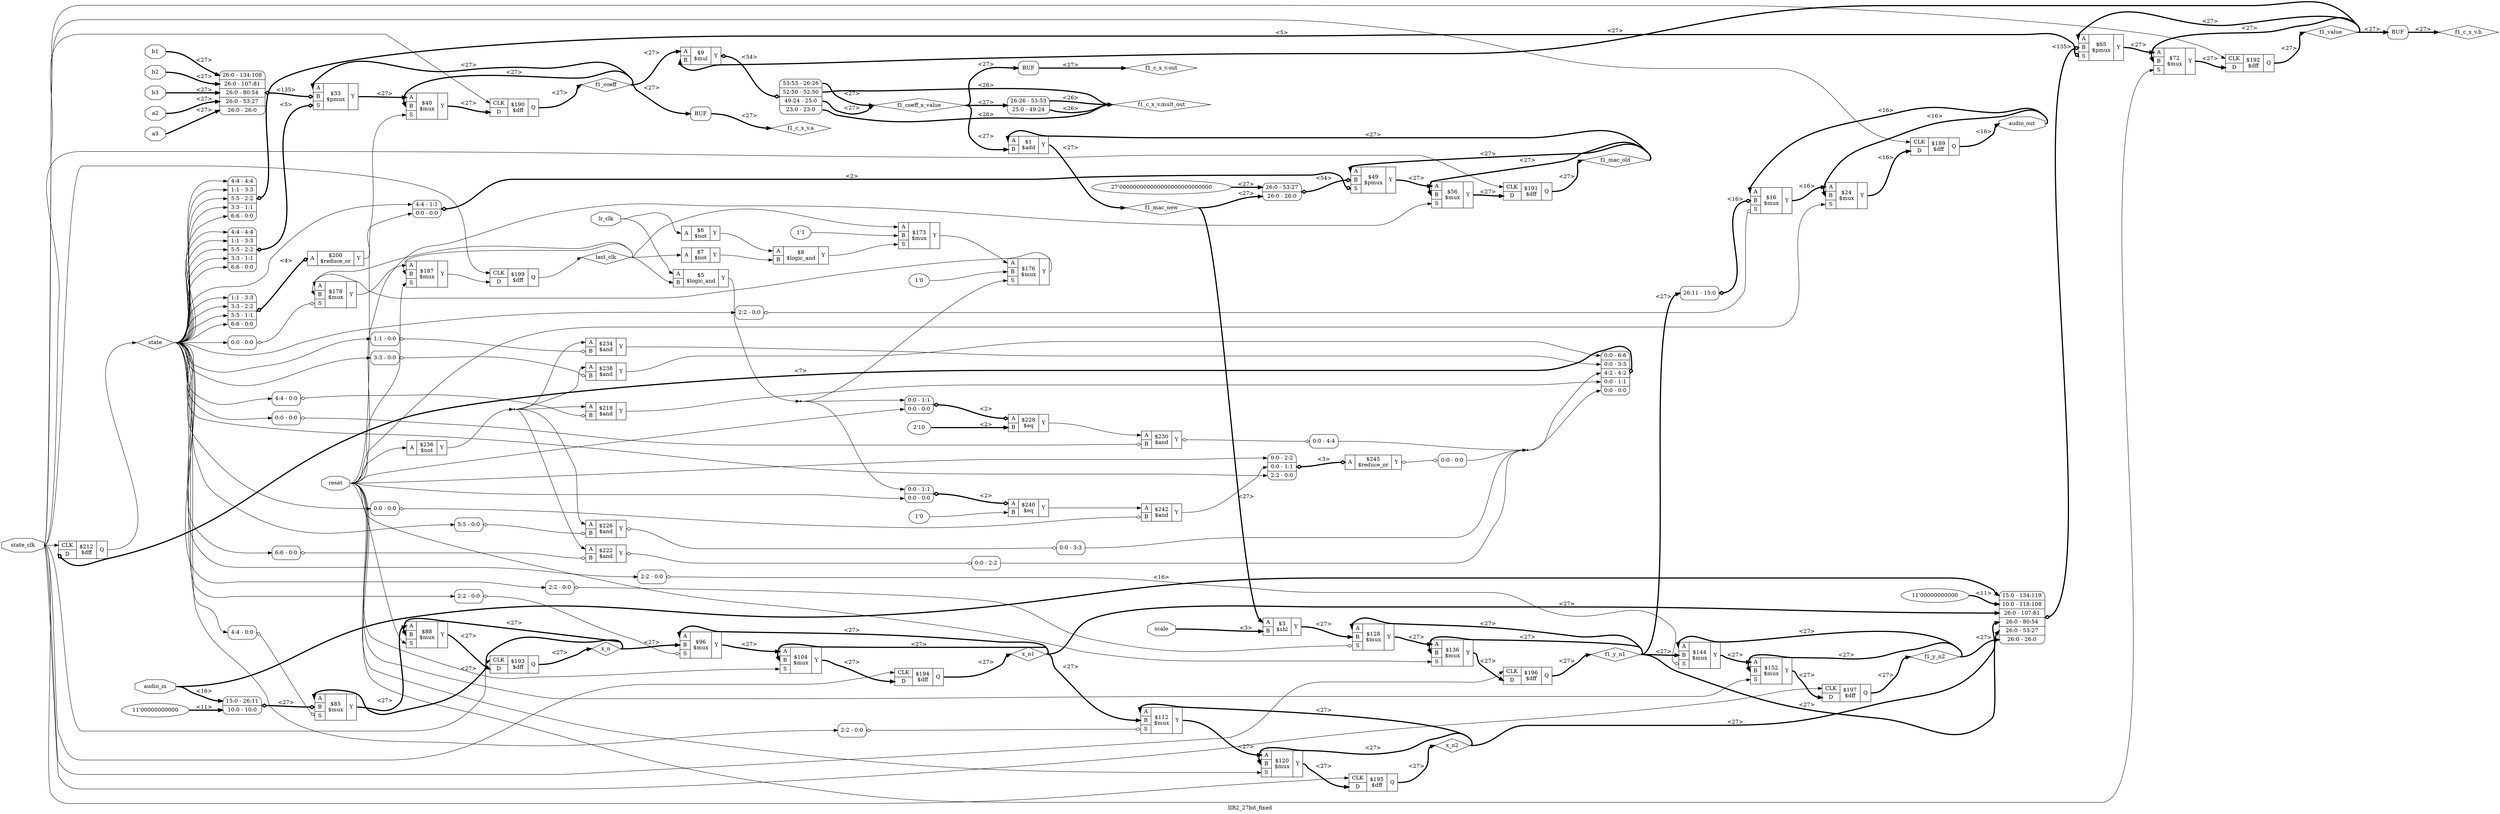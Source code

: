 digraph "IIR2_27bit_fixed" {
label="IIR2_27bit_fixed";
rankdir="LR";
remincross=true;
n38 [ shape=octagon, label="a2", color="black", fontcolor="black" ];
n39 [ shape=octagon, label="a3", color="black", fontcolor="black" ];
n40 [ shape=octagon, label="audio_in", color="black", fontcolor="black" ];
n41 [ shape=octagon, label="audio_out", color="black", fontcolor="black" ];
n42 [ shape=octagon, label="b1", color="black", fontcolor="black" ];
n43 [ shape=octagon, label="b2", color="black", fontcolor="black" ];
n44 [ shape=octagon, label="b3", color="black", fontcolor="black" ];
n45 [ shape=diamond, label="f1_c_x_v.a", color="black", fontcolor="black" ];
n46 [ shape=diamond, label="f1_c_x_v.b", color="black", fontcolor="black" ];
n47 [ shape=diamond, label="f1_c_x_v.mult_out", color="black", fontcolor="black" ];
n48 [ shape=diamond, label="f1_c_x_v.out", color="black", fontcolor="black" ];
n49 [ shape=diamond, label="f1_coeff", color="black", fontcolor="black" ];
n50 [ shape=diamond, label="f1_coeff_x_value", color="black", fontcolor="black" ];
n51 [ shape=diamond, label="f1_mac_new", color="black", fontcolor="black" ];
n52 [ shape=diamond, label="f1_mac_old", color="black", fontcolor="black" ];
n53 [ shape=diamond, label="f1_value", color="black", fontcolor="black" ];
n54 [ shape=diamond, label="f1_y_n1", color="black", fontcolor="black" ];
n55 [ shape=diamond, label="f1_y_n2", color="black", fontcolor="black" ];
n56 [ shape=diamond, label="last_clk", color="black", fontcolor="black" ];
n57 [ shape=octagon, label="lr_clk", color="black", fontcolor="black" ];
n58 [ shape=octagon, label="reset", color="black", fontcolor="black" ];
n59 [ shape=octagon, label="scale", color="black", fontcolor="black" ];
n60 [ shape=diamond, label="state", color="black", fontcolor="black" ];
n61 [ shape=octagon, label="state_clk", color="black", fontcolor="black" ];
n62 [ shape=diamond, label="x_n", color="black", fontcolor="black" ];
n63 [ shape=diamond, label="x_n1", color="black", fontcolor="black" ];
n64 [ shape=diamond, label="x_n2", color="black", fontcolor="black" ];
c68 [ shape=record, label="{{<p65> A|<p66> B}|$1\n$add|{<p67> Y}}" ];
c69 [ shape=record, label="{{<p65> A|<p66> B}|$218\n$and|{<p67> Y}}" ];
x0 [ shape=record, style=rounded, label="<s0> 4:4 - 0:0 " ];
x0:e -> c69:p66:w [arrowhead=odiamond, arrowtail=odiamond, dir=both, color="black", label=""];
c70 [ shape=record, label="{{<p65> A|<p66> B}|$222\n$and|{<p67> Y}}" ];
x1 [ shape=record, style=rounded, label="<s0> 6:6 - 0:0 " ];
x1:e -> c70:p66:w [arrowhead=odiamond, arrowtail=odiamond, dir=both, color="black", label=""];
x2 [ shape=record, style=rounded, label="<s0> 0:0 - 2:2 " ];
c70:p67:e -> x2:w [arrowhead=odiamond, arrowtail=odiamond, dir=both, color="black", label=""];
c71 [ shape=record, label="{{<p65> A|<p66> B}|$226\n$and|{<p67> Y}}" ];
x3 [ shape=record, style=rounded, label="<s0> 5:5 - 0:0 " ];
x3:e -> c71:p66:w [arrowhead=odiamond, arrowtail=odiamond, dir=both, color="black", label=""];
x4 [ shape=record, style=rounded, label="<s0> 0:0 - 3:3 " ];
c71:p67:e -> x4:w [arrowhead=odiamond, arrowtail=odiamond, dir=both, color="black", label=""];
c72 [ shape=record, label="{{<p65> A|<p66> B}|$230\n$and|{<p67> Y}}" ];
x5 [ shape=record, style=rounded, label="<s0> 0:0 - 0:0 " ];
x5:e -> c72:p66:w [arrowhead=odiamond, arrowtail=odiamond, dir=both, color="black", label=""];
x6 [ shape=record, style=rounded, label="<s0> 0:0 - 4:4 " ];
c72:p67:e -> x6:w [arrowhead=odiamond, arrowtail=odiamond, dir=both, color="black", label=""];
c73 [ shape=record, label="{{<p65> A|<p66> B}|$234\n$and|{<p67> Y}}" ];
x7 [ shape=record, style=rounded, label="<s0> 1:1 - 0:0 " ];
x7:e -> c73:p66:w [arrowhead=odiamond, arrowtail=odiamond, dir=both, color="black", label=""];
c74 [ shape=record, label="{{<p65> A|<p66> B}|$238\n$and|{<p67> Y}}" ];
x8 [ shape=record, style=rounded, label="<s0> 3:3 - 0:0 " ];
x8:e -> c74:p66:w [arrowhead=odiamond, arrowtail=odiamond, dir=both, color="black", label=""];
c75 [ shape=record, label="{{<p65> A|<p66> B}|$242\n$and|{<p67> Y}}" ];
x9 [ shape=record, style=rounded, label="<s0> 0:0 - 0:0 " ];
x9:e -> c75:p66:w [arrowhead=odiamond, arrowtail=odiamond, dir=both, color="black", label=""];
c76 [ shape=record, label="{{<p65> A}|$245\n$reduce_or|{<p67> Y}}" ];
x10 [ shape=record, style=rounded, label="<s2> 0:0 - 2:2 |<s1> 0:0 - 1:1 |<s0> 2:2 - 0:0 " ];
x10:e -> c76:p65:w [arrowhead=odiamond, arrowtail=odiamond, dir=both, color="black", style="setlinewidth(3)", label="<3>"];
x11 [ shape=record, style=rounded, label="<s0> 0:0 - 0:0 " ];
c76:p67:e -> x11:w [arrowhead=odiamond, arrowtail=odiamond, dir=both, color="black", label=""];
c80 [ shape=record, label="{{<p77> CLK|<p78> D}|$212\n$dff|{<p79> Q}}" ];
x12 [ shape=record, style=rounded, label="<s4> 0:0 - 6:6 |<s3> 0:0 - 5:5 |<s2> 4:2 - 4:2 |<s1> 0:0 - 1:1 |<s0> 0:0 - 0:0 " ];
x12:e -> c80:p78:w [arrowhead=odiamond, arrowtail=odiamond, dir=both, color="black", style="setlinewidth(3)", label="<7>"];
v14 [ label="2'10" ];
c81 [ shape=record, label="{{<p65> A|<p66> B}|$228\n$eq|{<p67> Y}}" ];
x13 [ shape=record, style=rounded, label="<s1> 0:0 - 1:1 |<s0> 0:0 - 0:0 " ];
x13:e -> c81:p65:w [arrowhead=odiamond, arrowtail=odiamond, dir=both, color="black", style="setlinewidth(3)", label="<2>"];
c82 [ shape=record, label="{{<p65> A}|$236\n$not|{<p67> Y}}" ];
v16 [ label="1'0" ];
c83 [ shape=record, label="{{<p65> A|<p66> B}|$240\n$eq|{<p67> Y}}" ];
x15 [ shape=record, style=rounded, label="<s1> 0:0 - 1:1 |<s0> 0:0 - 0:0 " ];
x15:e -> c83:p65:w [arrowhead=odiamond, arrowtail=odiamond, dir=both, color="black", style="setlinewidth(3)", label="<2>"];
c84 [ shape=record, label="{{<p65> A}|$200\n$reduce_or|{<p67> Y}}" ];
x17 [ shape=record, style=rounded, label="<s3> 1:1 - 3:3 |<s2> 3:3 - 2:2 |<s1> 5:5 - 1:1 |<s0> 6:6 - 0:0 " ];
x17:e -> c84:p65:w [arrowhead=odiamond, arrowtail=odiamond, dir=both, color="black", style="setlinewidth(3)", label="<4>"];
c85 [ shape=record, label="{{<p65> A}|$7\n$not|{<p67> Y}}" ];
c86 [ shape=record, label="{{<p65> A|<p66> B}|$5\n$logic_and|{<p67> Y}}" ];
c87 [ shape=record, label="{{<p65> A|<p66> B}|$8\n$logic_and|{<p67> Y}}" ];
c88 [ shape=record, label="{{<p65> A}|$6\n$not|{<p67> Y}}" ];
c89 [ shape=record, label="{{<p77> CLK|<p78> D}|$189\n$dff|{<p79> Q}}" ];
c90 [ shape=record, label="{{<p77> CLK|<p78> D}|$190\n$dff|{<p79> Q}}" ];
c91 [ shape=record, label="{{<p77> CLK|<p78> D}|$191\n$dff|{<p79> Q}}" ];
c92 [ shape=record, label="{{<p77> CLK|<p78> D}|$192\n$dff|{<p79> Q}}" ];
c93 [ shape=record, label="{{<p77> CLK|<p78> D}|$193\n$dff|{<p79> Q}}" ];
c94 [ shape=record, label="{{<p77> CLK|<p78> D}|$194\n$dff|{<p79> Q}}" ];
c95 [ shape=record, label="{{<p77> CLK|<p78> D}|$195\n$dff|{<p79> Q}}" ];
c96 [ shape=record, label="{{<p77> CLK|<p78> D}|$196\n$dff|{<p79> Q}}" ];
c97 [ shape=record, label="{{<p77> CLK|<p78> D}|$197\n$dff|{<p79> Q}}" ];
c98 [ shape=record, label="{{<p77> CLK|<p78> D}|$199\n$dff|{<p79> Q}}" ];
c100 [ shape=record, label="{{<p65> A|<p66> B|<p99> S}|$104\n$mux|{<p67> Y}}" ];
c101 [ shape=record, label="{{<p65> A|<p66> B|<p99> S}|$112\n$mux|{<p67> Y}}" ];
x18 [ shape=record, style=rounded, label="<s0> 2:2 - 0:0 " ];
x18:e -> c101:p99:w [arrowhead=odiamond, arrowtail=odiamond, dir=both, color="black", label=""];
c102 [ shape=record, label="{{<p65> A|<p66> B|<p99> S}|$120\n$mux|{<p67> Y}}" ];
c103 [ shape=record, label="{{<p65> A|<p66> B|<p99> S}|$128\n$mux|{<p67> Y}}" ];
x19 [ shape=record, style=rounded, label="<s0> 2:2 - 0:0 " ];
x19:e -> c103:p99:w [arrowhead=odiamond, arrowtail=odiamond, dir=both, color="black", label=""];
c104 [ shape=record, label="{{<p65> A|<p66> B|<p99> S}|$136\n$mux|{<p67> Y}}" ];
c105 [ shape=record, label="{{<p65> A|<p66> B|<p99> S}|$144\n$mux|{<p67> Y}}" ];
x20 [ shape=record, style=rounded, label="<s0> 2:2 - 0:0 " ];
x20:e -> c105:p99:w [arrowhead=odiamond, arrowtail=odiamond, dir=both, color="black", label=""];
c106 [ shape=record, label="{{<p65> A|<p66> B|<p99> S}|$152\n$mux|{<p67> Y}}" ];
c107 [ shape=record, label="{{<p65> A|<p66> B|<p99> S}|$16\n$mux|{<p67> Y}}" ];
x21 [ shape=record, style=rounded, label="<s0> 26:11 - 15:0 " ];
x21:e -> c107:p66:w [arrowhead=odiamond, arrowtail=odiamond, dir=both, color="black", style="setlinewidth(3)", label="<16>"];
x22 [ shape=record, style=rounded, label="<s0> 2:2 - 0:0 " ];
x22:e -> c107:p99:w [arrowhead=odiamond, arrowtail=odiamond, dir=both, color="black", label=""];
v23 [ label="1'1" ];
c108 [ shape=record, label="{{<p65> A|<p66> B|<p99> S}|$173\n$mux|{<p67> Y}}" ];
v24 [ label="1'0" ];
c109 [ shape=record, label="{{<p65> A|<p66> B|<p99> S}|$176\n$mux|{<p67> Y}}" ];
c110 [ shape=record, label="{{<p65> A|<p66> B|<p99> S}|$178\n$mux|{<p67> Y}}" ];
x25 [ shape=record, style=rounded, label="<s0> 0:0 - 0:0 " ];
x25:e -> c110:p99:w [arrowhead=odiamond, arrowtail=odiamond, dir=both, color="black", label=""];
c111 [ shape=record, label="{{<p65> A|<p66> B|<p99> S}|$187\n$mux|{<p67> Y}}" ];
c112 [ shape=record, label="{{<p65> A|<p66> B|<p99> S}|$24\n$mux|{<p67> Y}}" ];
c113 [ shape=record, label="{{<p65> A|<p66> B|<p99> S}|$33\n$pmux|{<p67> Y}}" ];
x26 [ shape=record, style=rounded, label="<s4> 26:0 - 134:108 |<s3> 26:0 - 107:81 |<s2> 26:0 - 80:54 |<s1> 26:0 - 53:27 |<s0> 26:0 - 26:0 " ];
x26:e -> c113:p66:w [arrowhead=odiamond, arrowtail=odiamond, dir=both, color="black", style="setlinewidth(3)", label="<135>"];
x27 [ shape=record, style=rounded, label="<s4> 4:4 - 4:4 |<s3> 1:1 - 3:3 |<s2> 5:5 - 2:2 |<s1> 3:3 - 1:1 |<s0> 6:6 - 0:0 " ];
x27:e -> c113:p99:w [arrowhead=odiamond, arrowtail=odiamond, dir=both, color="black", style="setlinewidth(3)", label="<5>"];
c114 [ shape=record, label="{{<p65> A|<p66> B|<p99> S}|$40\n$mux|{<p67> Y}}" ];
v29 [ label="27'000000000000000000000000000" ];
c115 [ shape=record, label="{{<p65> A|<p66> B|<p99> S}|$49\n$pmux|{<p67> Y}}" ];
x28 [ shape=record, style=rounded, label="<s1> 26:0 - 53:27 |<s0> 26:0 - 26:0 " ];
x28:e -> c115:p66:w [arrowhead=odiamond, arrowtail=odiamond, dir=both, color="black", style="setlinewidth(3)", label="<54>"];
x30 [ shape=record, style=rounded, label="<s1> 4:4 - 1:1 |<s0> 0:0 - 0:0 " ];
x30:e -> c115:p99:w [arrowhead=odiamond, arrowtail=odiamond, dir=both, color="black", style="setlinewidth(3)", label="<2>"];
c116 [ shape=record, label="{{<p65> A|<p66> B|<p99> S}|$56\n$mux|{<p67> Y}}" ];
v32 [ label="11'00000000000" ];
c117 [ shape=record, label="{{<p65> A|<p66> B|<p99> S}|$65\n$pmux|{<p67> Y}}" ];
x31 [ shape=record, style=rounded, label="<s5> 15:0 - 134:119 |<s4> 10:0 - 118:108 |<s3> 26:0 - 107:81 |<s2> 26:0 - 80:54 |<s1> 26:0 - 53:27 |<s0> 26:0 - 26:0 " ];
x31:e -> c117:p66:w [arrowhead=odiamond, arrowtail=odiamond, dir=both, color="black", style="setlinewidth(3)", label="<135>"];
x33 [ shape=record, style=rounded, label="<s4> 4:4 - 4:4 |<s3> 1:1 - 3:3 |<s2> 5:5 - 2:2 |<s1> 3:3 - 1:1 |<s0> 6:6 - 0:0 " ];
x33:e -> c117:p99:w [arrowhead=odiamond, arrowtail=odiamond, dir=both, color="black", style="setlinewidth(3)", label="<5>"];
c118 [ shape=record, label="{{<p65> A|<p66> B|<p99> S}|$72\n$mux|{<p67> Y}}" ];
v35 [ label="11'00000000000" ];
c119 [ shape=record, label="{{<p65> A|<p66> B|<p99> S}|$85\n$mux|{<p67> Y}}" ];
x34 [ shape=record, style=rounded, label="<s1> 15:0 - 26:11 |<s0> 10:0 - 10:0 " ];
x34:e -> c119:p66:w [arrowhead=odiamond, arrowtail=odiamond, dir=both, color="black", style="setlinewidth(3)", label="<27>"];
x36 [ shape=record, style=rounded, label="<s0> 4:4 - 0:0 " ];
x36:e -> c119:p99:w [arrowhead=odiamond, arrowtail=odiamond, dir=both, color="black", label=""];
c120 [ shape=record, label="{{<p65> A|<p66> B|<p99> S}|$88\n$mux|{<p67> Y}}" ];
c121 [ shape=record, label="{{<p65> A|<p66> B|<p99> S}|$96\n$mux|{<p67> Y}}" ];
x37 [ shape=record, style=rounded, label="<s0> 2:2 - 0:0 " ];
x37:e -> c121:p99:w [arrowhead=odiamond, arrowtail=odiamond, dir=both, color="black", label=""];
c122 [ shape=record, label="{{<p65> A|<p66> B}|$3\n$shl|{<p67> Y}}" ];
c123 [ shape=record, label="{{<p65> A|<p66> B}|$9\n$mul|{<p67> Y}}" ];
x38 [ shape=record, style=rounded, label="<s3> 53:53 - 26:26 |<s2> 52:50 - 52:50 |<s1> 49:24 - 25:0 |<s0> 23:0 - 23:0 " ];
c123:p67:e -> x38:w [arrowhead=odiamond, arrowtail=odiamond, dir=both, color="black", style="setlinewidth(3)", label="<54>"];
x39 [shape=box, style=rounded, label="BUF"];
x40 [shape=box, style=rounded, label="BUF"];
x41 [ shape=record, style=rounded, label="<s1> 26:26 - 53:53 |<s0> 25:0 - 49:24 " ];
x42 [shape=box, style=rounded, label="BUF"];
c102:p67:e -> c95:p78:w [color="black", style="setlinewidth(3)", label="<27>"];
c120:p67:e -> c93:p78:w [color="black", style="setlinewidth(3)", label="<27>"];
c69:p67:e -> x12:s1:w [color="black", label=""];
c73:p67:e -> x12:s3:w [color="black", label=""];
c74:p67:e -> x12:s4:w [color="black", label=""];
c75:p67:e -> x10:s1:w [color="black", label=""];
n16 [ shape=point ];
x11:s0:e -> n16:w [color="black", label=""];
x2:s0:e -> n16:w [color="black", label=""];
x4:s0:e -> n16:w [color="black", label=""];
x6:s0:e -> n16:w [color="black", label=""];
n16:e -> x12:s0:w [color="black", label=""];
n16:e -> x12:s2:w [color="black", label=""];
c81:p67:e -> c72:p65:w [color="black", label=""];
n18 [ shape=point ];
c82:p67:e -> n18:w [color="black", label=""];
n18:e -> c69:p65:w [color="black", label=""];
n18:e -> c70:p65:w [color="black", label=""];
n18:e -> c71:p65:w [color="black", label=""];
n18:e -> c73:p65:w [color="black", label=""];
n18:e -> c74:p65:w [color="black", label=""];
c83:p67:e -> c75:p65:w [color="black", label=""];
c112:p67:e -> c89:p78:w [color="black", style="setlinewidth(3)", label="<16>"];
c84:p67:e -> x30:s0:w [color="black", label=""];
c85:p67:e -> c87:p66:w [color="black", label=""];
n22 [ shape=point ];
c86:p67:e -> n22:w [color="black", label=""];
n22:e -> c109:p99:w [color="black", label=""];
n22:e -> x13:s1:w [color="black", label=""];
n22:e -> x15:s1:w [color="black", label=""];
c87:p67:e -> c108:p99:w [color="black", label=""];
c88:p67:e -> c87:p65:w [color="black", label=""];
c101:p67:e -> c102:p65:w [color="black", style="setlinewidth(3)", label="<27>"];
c103:p67:e -> c104:p65:w [color="black", style="setlinewidth(3)", label="<27>"];
c105:p67:e -> c106:p65:w [color="black", style="setlinewidth(3)", label="<27>"];
c107:p67:e -> c112:p65:w [color="black", style="setlinewidth(3)", label="<16>"];
c108:p67:e -> c109:p65:w [color="black", label=""];
c114:p67:e -> c90:p78:w [color="black", style="setlinewidth(3)", label="<27>"];
c109:p67:e -> c110:p66:w [color="black", label=""];
c110:p67:e -> c111:p65:w [color="black", label=""];
c113:p67:e -> c114:p65:w [color="black", style="setlinewidth(3)", label="<27>"];
c115:p67:e -> c116:p65:w [color="black", style="setlinewidth(3)", label="<27>"];
c117:p67:e -> c118:p65:w [color="black", style="setlinewidth(3)", label="<27>"];
c119:p67:e -> c120:p65:w [color="black", style="setlinewidth(3)", label="<27>"];
c121:p67:e -> c100:p65:w [color="black", style="setlinewidth(3)", label="<27>"];
c122:p67:e -> c103:p66:w [color="black", style="setlinewidth(3)", label="<27>"];
n38:e -> x26:s1:w [color="black", style="setlinewidth(3)", label="<27>"];
n39:e -> x26:s0:w [color="black", style="setlinewidth(3)", label="<27>"];
c116:p67:e -> c91:p78:w [color="black", style="setlinewidth(3)", label="<27>"];
n40:e -> x31:s5:w [color="black", style="setlinewidth(3)", label="<16>"];
n40:e -> x34:s1:w [color="black", style="setlinewidth(3)", label="<16>"];
c89:p79:e -> n41:w [color="black", style="setlinewidth(3)", label="<16>"];
n41:e -> c107:p65:w [color="black", style="setlinewidth(3)", label="<16>"];
n41:e -> c112:p66:w [color="black", style="setlinewidth(3)", label="<16>"];
n42:e -> x26:s4:w [color="black", style="setlinewidth(3)", label="<27>"];
n43:e -> x26:s3:w [color="black", style="setlinewidth(3)", label="<27>"];
n44:e -> x26:s2:w [color="black", style="setlinewidth(3)", label="<27>"];
x39:e:e -> n45:w [color="black", style="setlinewidth(3)", label="<27>"];
x40:e:e -> n46:w [color="black", style="setlinewidth(3)", label="<27>"];
x38:s0:e -> n47:w [color="black", style="setlinewidth(3)", label="<26>"];
x38:s2:e -> n47:w [color="black", style="setlinewidth(3)", label="<26>"];
x41:s0:e -> n47:w [color="black", style="setlinewidth(3)", label="<26>"];
x41:s1:e -> n47:w [color="black", style="setlinewidth(3)", label="<26>"];
x42:e:e -> n48:w [color="black", style="setlinewidth(3)", label="<27>"];
c90:p79:e -> n49:w [color="black", style="setlinewidth(3)", label="<27>"];
n49:e -> c113:p65:w [color="black", style="setlinewidth(3)", label="<27>"];
n49:e -> c114:p66:w [color="black", style="setlinewidth(3)", label="<27>"];
n49:e -> c123:p65:w [color="black", style="setlinewidth(3)", label="<27>"];
n49:e -> x39:w:w [color="black", style="setlinewidth(3)", label="<27>"];
c118:p67:e -> c92:p78:w [color="black", style="setlinewidth(3)", label="<27>"];
x38:s1:e -> n50:w [color="black", style="setlinewidth(3)", label="<27>"];
x38:s3:e -> n50:w [color="black", style="setlinewidth(3)", label="<27>"];
n50:e -> c68:p66:w [color="black", style="setlinewidth(3)", label="<27>"];
n50:e -> x41:w [color="black", style="setlinewidth(3)", label="<27>"];
n50:e -> x42:w:w [color="black", style="setlinewidth(3)", label="<27>"];
c68:p67:e -> n51:w [color="black", style="setlinewidth(3)", label="<27>"];
n51:e -> c122:p65:w [color="black", style="setlinewidth(3)", label="<27>"];
n51:e -> x28:s0:w [color="black", style="setlinewidth(3)", label="<27>"];
c91:p79:e -> n52:w [color="black", style="setlinewidth(3)", label="<27>"];
n52:e -> c115:p65:w [color="black", style="setlinewidth(3)", label="<27>"];
n52:e -> c116:p66:w [color="black", style="setlinewidth(3)", label="<27>"];
n52:e -> c68:p65:w [color="black", style="setlinewidth(3)", label="<27>"];
c92:p79:e -> n53:w [color="black", style="setlinewidth(3)", label="<27>"];
n53:e -> c117:p65:w [color="black", style="setlinewidth(3)", label="<27>"];
n53:e -> c118:p66:w [color="black", style="setlinewidth(3)", label="<27>"];
n53:e -> c123:p66:w [color="black", style="setlinewidth(3)", label="<27>"];
n53:e -> x40:w:w [color="black", style="setlinewidth(3)", label="<27>"];
c96:p79:e -> n54:w [color="black", style="setlinewidth(3)", label="<27>"];
n54:e -> c103:p65:w [color="black", style="setlinewidth(3)", label="<27>"];
n54:e -> c104:p66:w [color="black", style="setlinewidth(3)", label="<27>"];
n54:e -> c105:p66:w [color="black", style="setlinewidth(3)", label="<27>"];
n54:e -> x21:s0:w [color="black", style="setlinewidth(3)", label="<27>"];
n54:e -> x31:s1:w [color="black", style="setlinewidth(3)", label="<27>"];
c97:p79:e -> n55:w [color="black", style="setlinewidth(3)", label="<27>"];
n55:e -> c105:p65:w [color="black", style="setlinewidth(3)", label="<27>"];
n55:e -> c106:p66:w [color="black", style="setlinewidth(3)", label="<27>"];
n55:e -> x31:s0:w [color="black", style="setlinewidth(3)", label="<27>"];
c98:p79:e -> n56:w [color="black", label=""];
n56:e -> c108:p65:w [color="black", label=""];
n56:e -> c110:p65:w [color="black", label=""];
n56:e -> c111:p66:w [color="black", label=""];
n56:e -> c85:p65:w [color="black", label=""];
n56:e -> c86:p66:w [color="black", label=""];
n57:e -> c86:p65:w [color="black", label=""];
n57:e -> c88:p65:w [color="black", label=""];
n58:e -> c100:p99:w [color="black", label=""];
n58:e -> c102:p99:w [color="black", label=""];
n58:e -> c104:p99:w [color="black", label=""];
n58:e -> c106:p99:w [color="black", label=""];
n58:e -> c111:p99:w [color="black", label=""];
n58:e -> c112:p99:w [color="black", label=""];
n58:e -> c114:p99:w [color="black", label=""];
n58:e -> c116:p99:w [color="black", label=""];
n58:e -> c118:p99:w [color="black", label=""];
n58:e -> c120:p99:w [color="black", label=""];
n58:e -> c82:p65:w [color="black", label=""];
n58:e -> x10:s2:w [color="black", label=""];
n58:e -> x13:s0:w [color="black", label=""];
n58:e -> x15:s0:w [color="black", label=""];
n59:e -> c122:p66:w [color="black", style="setlinewidth(3)", label="<3>"];
c104:p67:e -> c96:p78:w [color="black", style="setlinewidth(3)", label="<27>"];
c80:p79:e -> n60:w [color="black", label=""];
n60:e -> x0:s0:w [color="black", label=""];
n60:e -> x10:s0:w [color="black", label=""];
n60:e -> x17:s0:w [color="black", label=""];
n60:e -> x17:s1:w [color="black", label=""];
n60:e -> x17:s2:w [color="black", label=""];
n60:e -> x17:s3:w [color="black", label=""];
n60:e -> x18:s0:w [color="black", label=""];
n60:e -> x19:s0:w [color="black", label=""];
n60:e -> x1:s0:w [color="black", label=""];
n60:e -> x20:s0:w [color="black", label=""];
n60:e -> x22:s0:w [color="black", label=""];
n60:e -> x25:s0:w [color="black", label=""];
n60:e -> x27:s0:w [color="black", label=""];
n60:e -> x27:s1:w [color="black", label=""];
n60:e -> x27:s2:w [color="black", label=""];
n60:e -> x27:s3:w [color="black", label=""];
n60:e -> x27:s4:w [color="black", label=""];
n60:e -> x30:s1:w [color="black", label=""];
n60:e -> x33:s0:w [color="black", label=""];
n60:e -> x33:s1:w [color="black", label=""];
n60:e -> x33:s2:w [color="black", label=""];
n60:e -> x33:s3:w [color="black", label=""];
n60:e -> x33:s4:w [color="black", label=""];
n60:e -> x36:s0:w [color="black", label=""];
n60:e -> x37:s0:w [color="black", label=""];
n60:e -> x3:s0:w [color="black", label=""];
n60:e -> x5:s0:w [color="black", label=""];
n60:e -> x7:s0:w [color="black", label=""];
n60:e -> x8:s0:w [color="black", label=""];
n60:e -> x9:s0:w [color="black", label=""];
n61:e -> c80:p77:w [color="black", label=""];
n61:e -> c89:p77:w [color="black", label=""];
n61:e -> c90:p77:w [color="black", label=""];
n61:e -> c91:p77:w [color="black", label=""];
n61:e -> c92:p77:w [color="black", label=""];
n61:e -> c93:p77:w [color="black", label=""];
n61:e -> c94:p77:w [color="black", label=""];
n61:e -> c95:p77:w [color="black", label=""];
n61:e -> c96:p77:w [color="black", label=""];
n61:e -> c97:p77:w [color="black", label=""];
n61:e -> c98:p77:w [color="black", label=""];
c93:p79:e -> n62:w [color="black", style="setlinewidth(3)", label="<27>"];
n62:e -> c119:p65:w [color="black", style="setlinewidth(3)", label="<27>"];
n62:e -> c120:p66:w [color="black", style="setlinewidth(3)", label="<27>"];
n62:e -> c121:p66:w [color="black", style="setlinewidth(3)", label="<27>"];
c94:p79:e -> n63:w [color="black", style="setlinewidth(3)", label="<27>"];
n63:e -> c100:p66:w [color="black", style="setlinewidth(3)", label="<27>"];
n63:e -> c101:p66:w [color="black", style="setlinewidth(3)", label="<27>"];
n63:e -> c121:p65:w [color="black", style="setlinewidth(3)", label="<27>"];
n63:e -> x31:s3:w [color="black", style="setlinewidth(3)", label="<27>"];
c95:p79:e -> n64:w [color="black", style="setlinewidth(3)", label="<27>"];
n64:e -> c101:p65:w [color="black", style="setlinewidth(3)", label="<27>"];
n64:e -> c102:p66:w [color="black", style="setlinewidth(3)", label="<27>"];
n64:e -> x31:s2:w [color="black", style="setlinewidth(3)", label="<27>"];
c106:p67:e -> c97:p78:w [color="black", style="setlinewidth(3)", label="<27>"];
c111:p67:e -> c98:p78:w [color="black", label=""];
c100:p67:e -> c94:p78:w [color="black", style="setlinewidth(3)", label="<27>"];
v14:e -> c81:p66:w [color="black", style="setlinewidth(3)", label="<2>"];
v16:e -> c83:p66:w [color="black", label=""];
v23:e -> c108:p66:w [color="black", label=""];
v24:e -> c109:p66:w [color="black", label=""];
v29:e -> x28:s1:w [color="black", style="setlinewidth(3)", label="<27>"];
v32:e -> x31:s4:w [color="black", style="setlinewidth(3)", label="<11>"];
v35:e -> x34:s0:w [color="black", style="setlinewidth(3)", label="<11>"];
}

